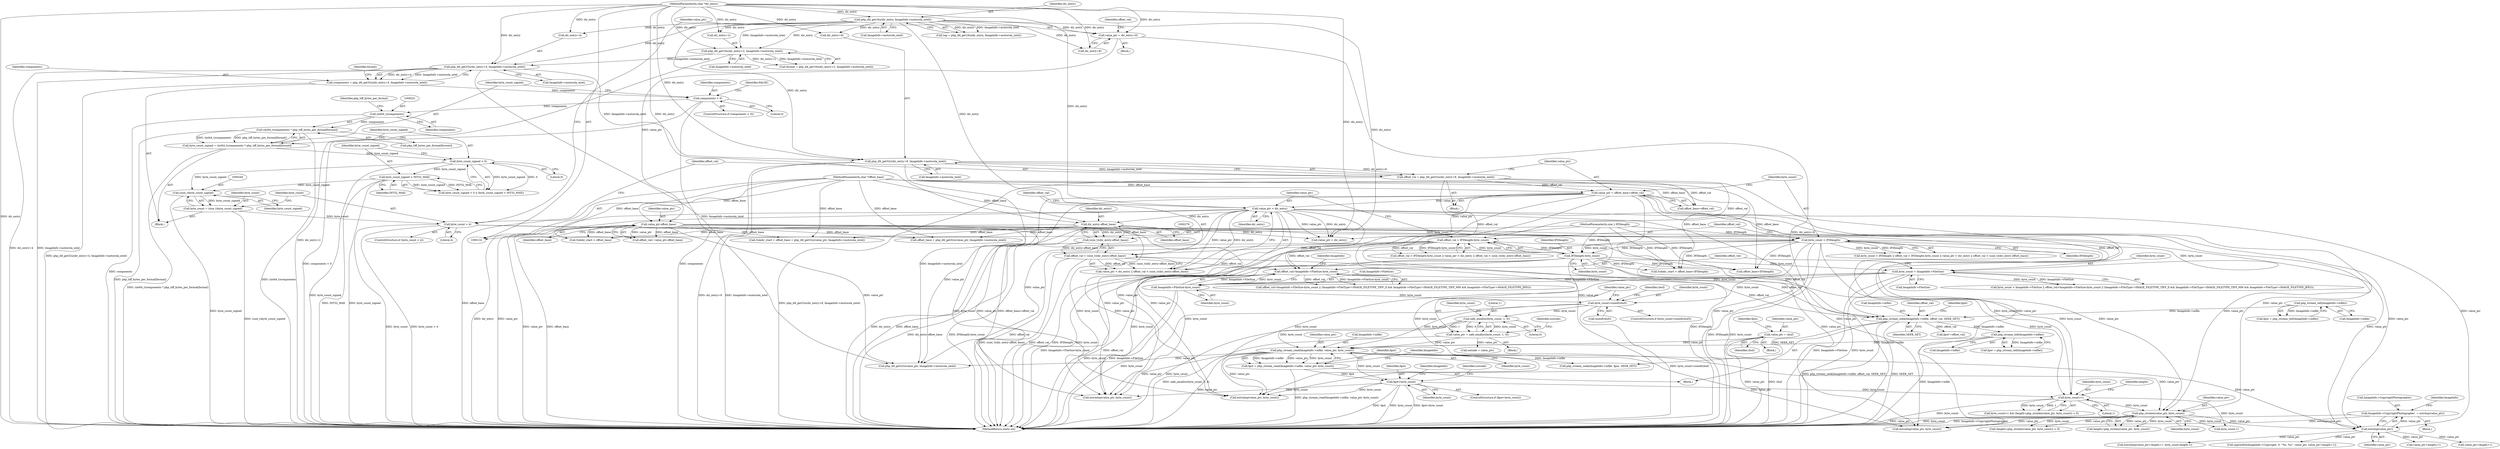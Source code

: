 digraph "0_php_082aecfc3a753ad03be82cf14f03ac065723ec92_0@API" {
"1000534" [label="(Call,ImageInfo->CopyrightPhotographer  = estrdup(value_ptr))"];
"1000538" [label="(Call,estrdup(value_ptr))"];
"1000411" [label="(Call,value_ptr-offset_base)"];
"1000404" [label="(Call,value_ptr = dir_entry+8)"];
"1000134" [label="(MethodParameterIn,char *dir_entry)"];
"1000176" [label="(Call,php_ifd_get16u(dir_entry, ImageInfo->motorola_intel))"];
"1000135" [label="(MethodParameterIn,char *offset_base)"];
"1000273" [label="(Call,value_ptr < dir_entry)"];
"1000256" [label="(Call,value_ptr = offset_base+offset_val)"];
"1000247" [label="(Call,offset_val = php_ifd_get32u(dir_entry+8, ImageInfo->motorola_intel))"];
"1000249" [label="(Call,php_ifd_get32u(dir_entry+8, ImageInfo->motorola_intel))"];
"1000192" [label="(Call,php_ifd_get32u(dir_entry+4, ImageInfo->motorola_intel))"];
"1000183" [label="(Call,php_ifd_get16u(dir_entry+2, ImageInfo->motorola_intel))"];
"1000522" [label="(Call,php_strnlen(value_ptr, byte_count))"];
"1000381" [label="(Call,php_stream_read(ImageInfo->infile, value_ptr, byte_count))"];
"1000366" [label="(Call,php_stream_tell(ImageInfo->infile))"];
"1000358" [label="(Call,php_stream_seek(ImageInfo->infile, offset_val, SEEK_SET))"];
"1000354" [label="(Call,php_stream_tell(ImageInfo->infile))"];
"1000292" [label="(Call,offset_val>ImageInfo->FileSize-byte_count)"];
"1000267" [label="(Call,offset_val > IFDlength-byte_count)"];
"1000269" [label="(Call,IFDlength-byte_count)"];
"1000263" [label="(Call,byte_count > IFDlength)"];
"1000243" [label="(Call,byte_count > 4)"];
"1000237" [label="(Call,byte_count = (size_t)byte_count_signed)"];
"1000239" [label="(Call,(size_t)byte_count_signed)"];
"1000228" [label="(Call,byte_count_signed < 0)"];
"1000217" [label="(Call,byte_count_signed = (int64_t)components * php_tiff_bytes_per_format[format])"];
"1000219" [label="(Call,(int64_t)components * php_tiff_bytes_per_format[format])"];
"1000220" [label="(Call,(int64_t)components)"];
"1000211" [label="(Call,components < 0)"];
"1000190" [label="(Call,components = php_ifd_get32u(dir_entry+4, ImageInfo->motorola_intel))"];
"1000231" [label="(Call,byte_count_signed > INT32_MAX)"];
"1000136" [label="(MethodParameterIn,size_t IFDlength)"];
"1000276" [label="(Call,offset_val < (size_t)(dir_entry-offset_base))"];
"1000278" [label="(Call,(size_t)(dir_entry-offset_base))"];
"1000280" [label="(Call,dir_entry-offset_base)"];
"1000294" [label="(Call,ImageInfo->FileSize-byte_count)"];
"1000286" [label="(Call,byte_count > ImageInfo->FileSize)"];
"1000349" [label="(Call,value_ptr = cbuf)"];
"1000332" [label="(Call,value_ptr = safe_emalloc(byte_count, 1, 0))"];
"1000334" [label="(Call,safe_emalloc(byte_count, 1, 0))"];
"1000327" [label="(Call,byte_count>sizeof(cbuf))"];
"1000516" [label="(Call,byte_count>1)"];
"1000394" [label="(Call,fgot<byte_count)"];
"1000379" [label="(Call,fgot = php_stream_read(ImageInfo->infile, value_ptr, byte_count))"];
"1000283" [label="(Block,)"];
"1000227" [label="(Call,byte_count_signed < 0 || (byte_count_signed > INT32_MAX))"];
"1000224" [label="(Identifier,php_tiff_bytes_per_format)"];
"1000177" [label="(Identifier,dir_entry)"];
"1000241" [label="(Identifier,byte_count_signed)"];
"1000385" [label="(Identifier,value_ptr)"];
"1000275" [label="(Identifier,dir_entry)"];
"1000359" [label="(Call,ImageInfo->infile)"];
"1000523" [label="(Identifier,value_ptr)"];
"1000277" [label="(Identifier,offset_val)"];
"1000544" [label="(Call,estrndup(value_ptr+length+1, byte_count-length-1))"];
"1000134" [label="(MethodParameterIn,char *dir_entry)"];
"1000367" [label="(Call,ImageInfo->infile)"];
"1000416" [label="(Identifier,ImageInfo)"];
"1000768" [label="(Call,Subdir_start = offset_base + php_ifd_get32u(value_ptr, ImageInfo->motorola_intel))"];
"1000406" [label="(Call,dir_entry+8)"];
"1000264" [label="(Identifier,byte_count)"];
"1000399" [label="(Identifier,outside)"];
"1000386" [label="(Identifier,byte_count)"];
"1000257" [label="(Identifier,value_ptr)"];
"1000335" [label="(Identifier,byte_count)"];
"1000187" [label="(Call,ImageInfo->motorola_intel)"];
"1000250" [label="(Call,dir_entry+8)"];
"1000272" [label="(Call,value_ptr < dir_entry || offset_val < (size_t)(dir_entry-offset_base))"];
"1000183" [label="(Call,php_ifd_get16u(dir_entry+2, ImageInfo->motorola_intel))"];
"1000364" [label="(Call,fgot = php_stream_tell(ImageInfo->infile))"];
"1000302" [label="(Identifier,ImageInfo)"];
"1000782" [label="(Call,Subdir_start > offset_base+IFDlength)"];
"1000136" [label="(MethodParameterIn,size_t IFDlength)"];
"1000213" [label="(Literal,0)"];
"1000135" [label="(MethodParameterIn,char *offset_base)"];
"1000405" [label="(Identifier,value_ptr)"];
"1000233" [label="(Identifier,INT32_MAX)"];
"1000332" [label="(Call,value_ptr = safe_emalloc(byte_count, 1, 0))"];
"1000519" [label="(Call,(length=php_strnlen(value_ptr, byte_count)) > 0)"];
"1000371" [label="(Call,fgot!=offset_val)"];
"1000298" [label="(Identifier,byte_count)"];
"1000362" [label="(Identifier,offset_val)"];
"1000268" [label="(Identifier,offset_val)"];
"1000355" [label="(Call,ImageInfo->infile)"];
"1000246" [label="(Block,)"];
"1000404" [label="(Call,value_ptr = dir_entry+8)"];
"1000181" [label="(Call,format = php_ifd_get16u(dir_entry+2, ImageInfo->motorola_intel))"];
"1000222" [label="(Identifier,components)"];
"1000270" [label="(Identifier,IFDlength)"];
"1000339" [label="(Identifier,outside)"];
"1000258" [label="(Call,offset_base+offset_val)"];
"1000520" [label="(Call,length=php_strnlen(value_ptr, byte_count))"];
"1000336" [label="(Literal,1)"];
"1000265" [label="(Identifier,IFDlength)"];
"1000784" [label="(Call,offset_base+IFDlength)"];
"1000770" [label="(Call,offset_base + php_ifd_get32u(value_ptr, ImageInfo->motorola_intel))"];
"1000366" [label="(Call,php_stream_tell(ImageInfo->infile))"];
"1000517" [label="(Identifier,byte_count)"];
"1000524" [label="(Identifier,byte_count)"];
"1000329" [label="(Call,sizeof(cbuf))"];
"1000542" [label="(Identifier,ImageInfo)"];
"1000286" [label="(Call,byte_count > ImageInfo->FileSize)"];
"1000253" [label="(Call,ImageInfo->motorola_intel)"];
"1000381" [label="(Call,php_stream_read(ImageInfo->infile, value_ptr, byte_count))"];
"1000212" [label="(Identifier,components)"];
"1000333" [label="(Identifier,value_ptr)"];
"1000230" [label="(Literal,0)"];
"1000191" [label="(Identifier,components)"];
"1000327" [label="(Call,byte_count>sizeof(cbuf))"];
"1000217" [label="(Call,byte_count_signed = (int64_t)components * php_tiff_bytes_per_format[format])"];
"1000410" [label="(Identifier,offset_val)"];
"1000229" [label="(Identifier,byte_count_signed)"];
"1000345" [label="(Identifier,cbuf)"];
"1000555" [label="(Call,spprintf(&ImageInfo->Copyright, 0, \"%s, %s\", value_ptr, value_ptr+length+1))"];
"1000382" [label="(Call,ImageInfo->infile)"];
"1000387" [label="(Call,php_stream_seek(ImageInfo->infile, fpos, SEEK_SET))"];
"1000352" [label="(Call,fpos = php_stream_tell(ImageInfo->infile))"];
"1000242" [label="(ControlStructure,if (byte_count > 4))"];
"1000245" [label="(Literal,4)"];
"1000282" [label="(Identifier,offset_base)"];
"1000326" [label="(ControlStructure,if (byte_count>sizeof(cbuf)))"];
"1000228" [label="(Call,byte_count_signed < 0)"];
"1000530" [label="(Call,byte_count-1)"];
"1000350" [label="(Identifier,value_ptr)"];
"1000287" [label="(Identifier,byte_count)"];
"1000412" [label="(Identifier,value_ptr)"];
"1000232" [label="(Identifier,byte_count_signed)"];
"1000396" [label="(Identifier,byte_count)"];
"1000334" [label="(Call,safe_emalloc(byte_count, 1, 0))"];
"1000779" [label="(Call,Subdir_start < offset_base)"];
"1000216" [label="(Identifier,FALSE)"];
"1000393" [label="(ControlStructure,if (fgot<byte_count))"];
"1000379" [label="(Call,fgot = php_stream_read(ImageInfo->infile, value_ptr, byte_count))"];
"1000263" [label="(Call,byte_count > IFDlength)"];
"1000190" [label="(Call,components = php_ifd_get32u(dir_entry+4, ImageInfo->motorola_intel))"];
"1000718" [label="(Call,estrndup(value_ptr, byte_count))"];
"1000267" [label="(Call,offset_val > IFDlength-byte_count)"];
"1000409" [label="(Call,offset_val= value_ptr-offset_base)"];
"1000709" [label="(Call,estrndup(value_ptr, byte_count))"];
"1000535" [label="(Call,ImageInfo->CopyrightPhotographer)"];
"1000285" [label="(Call,byte_count > ImageInfo->FileSize || offset_val>ImageInfo->FileSize-byte_count || (ImageInfo->FileType!=IMAGE_FILETYPE_TIFF_II && ImageInfo->FileType!=IMAGE_FILETYPE_TIFF_MM && ImageInfo->FileType!=IMAGE_FILETYPE_JPEG))"];
"1000291" [label="(Call,offset_val>ImageInfo->FileSize-byte_count || (ImageInfo->FileType!=IMAGE_FILETYPE_TIFF_II && ImageInfo->FileType!=IMAGE_FILETYPE_TIFF_MM && ImageInfo->FileType!=IMAGE_FILETYPE_JPEG))"];
"1000141" [label="(Block,)"];
"1000184" [label="(Call,dir_entry+2)"];
"1000411" [label="(Call,value_ptr-offset_base)"];
"1000342" [label="(Block,)"];
"1000380" [label="(Identifier,fgot)"];
"1000534" [label="(Call,ImageInfo->CopyrightPhotographer  = estrdup(value_ptr))"];
"1000337" [label="(Literal,0)"];
"1000292" [label="(Call,offset_val>ImageInfo->FileSize-byte_count)"];
"1000521" [label="(Identifier,length)"];
"1000269" [label="(Call,IFDlength-byte_count)"];
"1000266" [label="(Call,offset_val > IFDlength-byte_count || value_ptr < dir_entry || offset_val < (size_t)(dir_entry-offset_base))"];
"1000211" [label="(Call,components < 0)"];
"1000797" [label="(MethodReturn,static int)"];
"1000248" [label="(Identifier,offset_val)"];
"1000318" [label="(Call,value_ptr < dir_entry)"];
"1000363" [label="(Identifier,SEEK_SET)"];
"1000176" [label="(Call,php_ifd_get16u(dir_entry, ImageInfo->motorola_intel))"];
"1000244" [label="(Identifier,byte_count)"];
"1000351" [label="(Identifier,cbuf)"];
"1000522" [label="(Call,php_strnlen(value_ptr, byte_count))"];
"1000516" [label="(Call,byte_count>1)"];
"1000518" [label="(Literal,1)"];
"1000196" [label="(Call,ImageInfo->motorola_intel)"];
"1000349" [label="(Call,value_ptr = cbuf)"];
"1000271" [label="(Identifier,byte_count)"];
"1000238" [label="(Identifier,byte_count)"];
"1000538" [label="(Call,estrdup(value_ptr))"];
"1000539" [label="(Identifier,value_ptr)"];
"1000293" [label="(Identifier,offset_val)"];
"1000223" [label="(Call,php_tiff_bytes_per_format[format])"];
"1000545" [label="(Call,value_ptr+length+1)"];
"1000365" [label="(Identifier,fgot)"];
"1000574" [label="(Call,estrndup(value_ptr, byte_count))"];
"1000394" [label="(Call,fgot<byte_count)"];
"1000563" [label="(Call,value_ptr+length+1)"];
"1000193" [label="(Call,dir_entry+4)"];
"1000276" [label="(Call,offset_val < (size_t)(dir_entry-offset_base))"];
"1000262" [label="(Call,byte_count > IFDlength || offset_val > IFDlength-byte_count || value_ptr < dir_entry || offset_val < (size_t)(dir_entry-offset_base))"];
"1000294" [label="(Call,ImageInfo->FileSize-byte_count)"];
"1000288" [label="(Call,ImageInfo->FileSize)"];
"1000338" [label="(Call,outside = value_ptr)"];
"1000192" [label="(Call,php_ifd_get32u(dir_entry+4, ImageInfo->motorola_intel))"];
"1000239" [label="(Call,(size_t)byte_count_signed)"];
"1000280" [label="(Call,dir_entry-offset_base)"];
"1000220" [label="(Call,(int64_t)components)"];
"1000218" [label="(Identifier,byte_count_signed)"];
"1000389" [label="(Identifier,ImageInfo)"];
"1000210" [label="(ControlStructure,if (components < 0))"];
"1000295" [label="(Call,ImageInfo->FileSize)"];
"1000247" [label="(Call,offset_val = php_ifd_get32u(dir_entry+8, ImageInfo->motorola_intel))"];
"1000354" [label="(Call,php_stream_tell(ImageInfo->infile))"];
"1000174" [label="(Call,tag = php_ifd_get16u(dir_entry, ImageInfo->motorola_intel))"];
"1000256" [label="(Call,value_ptr = offset_base+offset_val)"];
"1000219" [label="(Call,(int64_t)components * php_tiff_bytes_per_format[format])"];
"1000395" [label="(Identifier,fgot)"];
"1000178" [label="(Call,ImageInfo->motorola_intel)"];
"1000281" [label="(Identifier,dir_entry)"];
"1000328" [label="(Identifier,byte_count)"];
"1000249" [label="(Call,php_ifd_get32u(dir_entry+8, ImageInfo->motorola_intel))"];
"1000515" [label="(Call,byte_count>1 && (length=php_strnlen(value_ptr, byte_count)) > 0)"];
"1000413" [label="(Identifier,offset_base)"];
"1000273" [label="(Call,value_ptr < dir_entry)"];
"1000358" [label="(Call,php_stream_seek(ImageInfo->infile, offset_val, SEEK_SET))"];
"1000231" [label="(Call,byte_count_signed > INT32_MAX)"];
"1000772" [label="(Call,php_ifd_get32u(value_ptr, ImageInfo->motorola_intel))"];
"1000237" [label="(Call,byte_count = (size_t)byte_count_signed)"];
"1000331" [label="(Block,)"];
"1000243" [label="(Call,byte_count > 4)"];
"1000278" [label="(Call,(size_t)(dir_entry-offset_base))"];
"1000353" [label="(Identifier,fpos)"];
"1000202" [label="(Identifier,format)"];
"1000403" [label="(Block,)"];
"1000274" [label="(Identifier,value_ptr)"];
"1000533" [label="(Block,)"];
"1000534" -> "1000533"  [label="AST: "];
"1000534" -> "1000538"  [label="CFG: "];
"1000535" -> "1000534"  [label="AST: "];
"1000538" -> "1000534"  [label="AST: "];
"1000542" -> "1000534"  [label="CFG: "];
"1000534" -> "1000797"  [label="DDG: ImageInfo->CopyrightPhotographer"];
"1000534" -> "1000797"  [label="DDG: estrdup(value_ptr)"];
"1000538" -> "1000534"  [label="DDG: value_ptr"];
"1000538" -> "1000539"  [label="CFG: "];
"1000539" -> "1000538"  [label="AST: "];
"1000411" -> "1000538"  [label="DDG: value_ptr"];
"1000273" -> "1000538"  [label="DDG: value_ptr"];
"1000522" -> "1000538"  [label="DDG: value_ptr"];
"1000256" -> "1000538"  [label="DDG: value_ptr"];
"1000381" -> "1000538"  [label="DDG: value_ptr"];
"1000538" -> "1000544"  [label="DDG: value_ptr"];
"1000538" -> "1000545"  [label="DDG: value_ptr"];
"1000538" -> "1000555"  [label="DDG: value_ptr"];
"1000538" -> "1000563"  [label="DDG: value_ptr"];
"1000411" -> "1000409"  [label="AST: "];
"1000411" -> "1000413"  [label="CFG: "];
"1000412" -> "1000411"  [label="AST: "];
"1000413" -> "1000411"  [label="AST: "];
"1000409" -> "1000411"  [label="CFG: "];
"1000411" -> "1000797"  [label="DDG: value_ptr"];
"1000411" -> "1000797"  [label="DDG: offset_base"];
"1000411" -> "1000409"  [label="DDG: value_ptr"];
"1000411" -> "1000409"  [label="DDG: offset_base"];
"1000404" -> "1000411"  [label="DDG: value_ptr"];
"1000135" -> "1000411"  [label="DDG: offset_base"];
"1000411" -> "1000522"  [label="DDG: value_ptr"];
"1000411" -> "1000574"  [label="DDG: value_ptr"];
"1000411" -> "1000709"  [label="DDG: value_ptr"];
"1000411" -> "1000718"  [label="DDG: value_ptr"];
"1000411" -> "1000768"  [label="DDG: offset_base"];
"1000411" -> "1000770"  [label="DDG: offset_base"];
"1000411" -> "1000772"  [label="DDG: value_ptr"];
"1000411" -> "1000779"  [label="DDG: offset_base"];
"1000404" -> "1000403"  [label="AST: "];
"1000404" -> "1000406"  [label="CFG: "];
"1000405" -> "1000404"  [label="AST: "];
"1000406" -> "1000404"  [label="AST: "];
"1000410" -> "1000404"  [label="CFG: "];
"1000404" -> "1000797"  [label="DDG: dir_entry+8"];
"1000134" -> "1000404"  [label="DDG: dir_entry"];
"1000176" -> "1000404"  [label="DDG: dir_entry"];
"1000134" -> "1000132"  [label="AST: "];
"1000134" -> "1000797"  [label="DDG: dir_entry"];
"1000134" -> "1000176"  [label="DDG: dir_entry"];
"1000134" -> "1000183"  [label="DDG: dir_entry"];
"1000134" -> "1000184"  [label="DDG: dir_entry"];
"1000134" -> "1000192"  [label="DDG: dir_entry"];
"1000134" -> "1000193"  [label="DDG: dir_entry"];
"1000134" -> "1000249"  [label="DDG: dir_entry"];
"1000134" -> "1000250"  [label="DDG: dir_entry"];
"1000134" -> "1000273"  [label="DDG: dir_entry"];
"1000134" -> "1000280"  [label="DDG: dir_entry"];
"1000134" -> "1000318"  [label="DDG: dir_entry"];
"1000134" -> "1000406"  [label="DDG: dir_entry"];
"1000176" -> "1000174"  [label="AST: "];
"1000176" -> "1000178"  [label="CFG: "];
"1000177" -> "1000176"  [label="AST: "];
"1000178" -> "1000176"  [label="AST: "];
"1000174" -> "1000176"  [label="CFG: "];
"1000176" -> "1000174"  [label="DDG: dir_entry"];
"1000176" -> "1000174"  [label="DDG: ImageInfo->motorola_intel"];
"1000176" -> "1000183"  [label="DDG: dir_entry"];
"1000176" -> "1000183"  [label="DDG: ImageInfo->motorola_intel"];
"1000176" -> "1000184"  [label="DDG: dir_entry"];
"1000176" -> "1000192"  [label="DDG: dir_entry"];
"1000176" -> "1000193"  [label="DDG: dir_entry"];
"1000176" -> "1000249"  [label="DDG: dir_entry"];
"1000176" -> "1000250"  [label="DDG: dir_entry"];
"1000176" -> "1000273"  [label="DDG: dir_entry"];
"1000176" -> "1000318"  [label="DDG: dir_entry"];
"1000176" -> "1000406"  [label="DDG: dir_entry"];
"1000135" -> "1000132"  [label="AST: "];
"1000135" -> "1000797"  [label="DDG: offset_base"];
"1000135" -> "1000256"  [label="DDG: offset_base"];
"1000135" -> "1000258"  [label="DDG: offset_base"];
"1000135" -> "1000280"  [label="DDG: offset_base"];
"1000135" -> "1000768"  [label="DDG: offset_base"];
"1000135" -> "1000770"  [label="DDG: offset_base"];
"1000135" -> "1000779"  [label="DDG: offset_base"];
"1000135" -> "1000782"  [label="DDG: offset_base"];
"1000135" -> "1000784"  [label="DDG: offset_base"];
"1000273" -> "1000272"  [label="AST: "];
"1000273" -> "1000275"  [label="CFG: "];
"1000274" -> "1000273"  [label="AST: "];
"1000275" -> "1000273"  [label="AST: "];
"1000277" -> "1000273"  [label="CFG: "];
"1000272" -> "1000273"  [label="CFG: "];
"1000273" -> "1000797"  [label="DDG: dir_entry"];
"1000273" -> "1000797"  [label="DDG: value_ptr"];
"1000273" -> "1000272"  [label="DDG: value_ptr"];
"1000273" -> "1000272"  [label="DDG: dir_entry"];
"1000256" -> "1000273"  [label="DDG: value_ptr"];
"1000273" -> "1000280"  [label="DDG: dir_entry"];
"1000273" -> "1000318"  [label="DDG: value_ptr"];
"1000273" -> "1000318"  [label="DDG: dir_entry"];
"1000273" -> "1000522"  [label="DDG: value_ptr"];
"1000273" -> "1000574"  [label="DDG: value_ptr"];
"1000273" -> "1000709"  [label="DDG: value_ptr"];
"1000273" -> "1000718"  [label="DDG: value_ptr"];
"1000273" -> "1000772"  [label="DDG: value_ptr"];
"1000256" -> "1000246"  [label="AST: "];
"1000256" -> "1000258"  [label="CFG: "];
"1000257" -> "1000256"  [label="AST: "];
"1000258" -> "1000256"  [label="AST: "];
"1000264" -> "1000256"  [label="CFG: "];
"1000256" -> "1000797"  [label="DDG: offset_base+offset_val"];
"1000256" -> "1000797"  [label="DDG: value_ptr"];
"1000247" -> "1000256"  [label="DDG: offset_val"];
"1000256" -> "1000318"  [label="DDG: value_ptr"];
"1000256" -> "1000522"  [label="DDG: value_ptr"];
"1000256" -> "1000574"  [label="DDG: value_ptr"];
"1000256" -> "1000709"  [label="DDG: value_ptr"];
"1000256" -> "1000718"  [label="DDG: value_ptr"];
"1000256" -> "1000772"  [label="DDG: value_ptr"];
"1000247" -> "1000246"  [label="AST: "];
"1000247" -> "1000249"  [label="CFG: "];
"1000248" -> "1000247"  [label="AST: "];
"1000249" -> "1000247"  [label="AST: "];
"1000257" -> "1000247"  [label="CFG: "];
"1000247" -> "1000797"  [label="DDG: php_ifd_get32u(dir_entry+8, ImageInfo->motorola_intel)"];
"1000249" -> "1000247"  [label="DDG: dir_entry+8"];
"1000249" -> "1000247"  [label="DDG: ImageInfo->motorola_intel"];
"1000247" -> "1000258"  [label="DDG: offset_val"];
"1000247" -> "1000267"  [label="DDG: offset_val"];
"1000247" -> "1000292"  [label="DDG: offset_val"];
"1000247" -> "1000358"  [label="DDG: offset_val"];
"1000249" -> "1000253"  [label="CFG: "];
"1000250" -> "1000249"  [label="AST: "];
"1000253" -> "1000249"  [label="AST: "];
"1000249" -> "1000797"  [label="DDG: ImageInfo->motorola_intel"];
"1000249" -> "1000797"  [label="DDG: dir_entry+8"];
"1000192" -> "1000249"  [label="DDG: ImageInfo->motorola_intel"];
"1000249" -> "1000772"  [label="DDG: ImageInfo->motorola_intel"];
"1000192" -> "1000190"  [label="AST: "];
"1000192" -> "1000196"  [label="CFG: "];
"1000193" -> "1000192"  [label="AST: "];
"1000196" -> "1000192"  [label="AST: "];
"1000190" -> "1000192"  [label="CFG: "];
"1000192" -> "1000797"  [label="DDG: dir_entry+4"];
"1000192" -> "1000797"  [label="DDG: ImageInfo->motorola_intel"];
"1000192" -> "1000190"  [label="DDG: dir_entry+4"];
"1000192" -> "1000190"  [label="DDG: ImageInfo->motorola_intel"];
"1000183" -> "1000192"  [label="DDG: ImageInfo->motorola_intel"];
"1000192" -> "1000772"  [label="DDG: ImageInfo->motorola_intel"];
"1000183" -> "1000181"  [label="AST: "];
"1000183" -> "1000187"  [label="CFG: "];
"1000184" -> "1000183"  [label="AST: "];
"1000187" -> "1000183"  [label="AST: "];
"1000181" -> "1000183"  [label="CFG: "];
"1000183" -> "1000797"  [label="DDG: dir_entry+2"];
"1000183" -> "1000181"  [label="DDG: dir_entry+2"];
"1000183" -> "1000181"  [label="DDG: ImageInfo->motorola_intel"];
"1000522" -> "1000520"  [label="AST: "];
"1000522" -> "1000524"  [label="CFG: "];
"1000523" -> "1000522"  [label="AST: "];
"1000524" -> "1000522"  [label="AST: "];
"1000520" -> "1000522"  [label="CFG: "];
"1000522" -> "1000797"  [label="DDG: byte_count"];
"1000522" -> "1000797"  [label="DDG: value_ptr"];
"1000522" -> "1000519"  [label="DDG: value_ptr"];
"1000522" -> "1000519"  [label="DDG: byte_count"];
"1000522" -> "1000520"  [label="DDG: value_ptr"];
"1000522" -> "1000520"  [label="DDG: byte_count"];
"1000381" -> "1000522"  [label="DDG: value_ptr"];
"1000516" -> "1000522"  [label="DDG: byte_count"];
"1000522" -> "1000530"  [label="DDG: byte_count"];
"1000522" -> "1000574"  [label="DDG: value_ptr"];
"1000381" -> "1000379"  [label="AST: "];
"1000381" -> "1000386"  [label="CFG: "];
"1000382" -> "1000381"  [label="AST: "];
"1000385" -> "1000381"  [label="AST: "];
"1000386" -> "1000381"  [label="AST: "];
"1000379" -> "1000381"  [label="CFG: "];
"1000381" -> "1000797"  [label="DDG: value_ptr"];
"1000381" -> "1000379"  [label="DDG: ImageInfo->infile"];
"1000381" -> "1000379"  [label="DDG: value_ptr"];
"1000381" -> "1000379"  [label="DDG: byte_count"];
"1000366" -> "1000381"  [label="DDG: ImageInfo->infile"];
"1000349" -> "1000381"  [label="DDG: value_ptr"];
"1000332" -> "1000381"  [label="DDG: value_ptr"];
"1000327" -> "1000381"  [label="DDG: byte_count"];
"1000334" -> "1000381"  [label="DDG: byte_count"];
"1000381" -> "1000387"  [label="DDG: ImageInfo->infile"];
"1000381" -> "1000394"  [label="DDG: byte_count"];
"1000381" -> "1000574"  [label="DDG: value_ptr"];
"1000381" -> "1000709"  [label="DDG: value_ptr"];
"1000381" -> "1000718"  [label="DDG: value_ptr"];
"1000381" -> "1000772"  [label="DDG: value_ptr"];
"1000366" -> "1000364"  [label="AST: "];
"1000366" -> "1000367"  [label="CFG: "];
"1000367" -> "1000366"  [label="AST: "];
"1000364" -> "1000366"  [label="CFG: "];
"1000366" -> "1000797"  [label="DDG: ImageInfo->infile"];
"1000366" -> "1000364"  [label="DDG: ImageInfo->infile"];
"1000358" -> "1000366"  [label="DDG: ImageInfo->infile"];
"1000358" -> "1000283"  [label="AST: "];
"1000358" -> "1000363"  [label="CFG: "];
"1000359" -> "1000358"  [label="AST: "];
"1000362" -> "1000358"  [label="AST: "];
"1000363" -> "1000358"  [label="AST: "];
"1000365" -> "1000358"  [label="CFG: "];
"1000358" -> "1000797"  [label="DDG: php_stream_seek(ImageInfo->infile, offset_val, SEEK_SET)"];
"1000358" -> "1000797"  [label="DDG: SEEK_SET"];
"1000354" -> "1000358"  [label="DDG: ImageInfo->infile"];
"1000292" -> "1000358"  [label="DDG: offset_val"];
"1000267" -> "1000358"  [label="DDG: offset_val"];
"1000276" -> "1000358"  [label="DDG: offset_val"];
"1000358" -> "1000371"  [label="DDG: offset_val"];
"1000358" -> "1000387"  [label="DDG: SEEK_SET"];
"1000354" -> "1000352"  [label="AST: "];
"1000354" -> "1000355"  [label="CFG: "];
"1000355" -> "1000354"  [label="AST: "];
"1000352" -> "1000354"  [label="CFG: "];
"1000354" -> "1000352"  [label="DDG: ImageInfo->infile"];
"1000292" -> "1000291"  [label="AST: "];
"1000292" -> "1000294"  [label="CFG: "];
"1000293" -> "1000292"  [label="AST: "];
"1000294" -> "1000292"  [label="AST: "];
"1000302" -> "1000292"  [label="CFG: "];
"1000291" -> "1000292"  [label="CFG: "];
"1000292" -> "1000797"  [label="DDG: ImageInfo->FileSize-byte_count"];
"1000292" -> "1000797"  [label="DDG: offset_val"];
"1000292" -> "1000291"  [label="DDG: offset_val"];
"1000292" -> "1000291"  [label="DDG: ImageInfo->FileSize-byte_count"];
"1000267" -> "1000292"  [label="DDG: offset_val"];
"1000276" -> "1000292"  [label="DDG: offset_val"];
"1000294" -> "1000292"  [label="DDG: ImageInfo->FileSize"];
"1000294" -> "1000292"  [label="DDG: byte_count"];
"1000267" -> "1000266"  [label="AST: "];
"1000267" -> "1000269"  [label="CFG: "];
"1000268" -> "1000267"  [label="AST: "];
"1000269" -> "1000267"  [label="AST: "];
"1000274" -> "1000267"  [label="CFG: "];
"1000266" -> "1000267"  [label="CFG: "];
"1000267" -> "1000797"  [label="DDG: IFDlength-byte_count"];
"1000267" -> "1000797"  [label="DDG: offset_val"];
"1000267" -> "1000266"  [label="DDG: offset_val"];
"1000267" -> "1000266"  [label="DDG: IFDlength-byte_count"];
"1000269" -> "1000267"  [label="DDG: IFDlength"];
"1000269" -> "1000267"  [label="DDG: byte_count"];
"1000267" -> "1000276"  [label="DDG: offset_val"];
"1000269" -> "1000271"  [label="CFG: "];
"1000270" -> "1000269"  [label="AST: "];
"1000271" -> "1000269"  [label="AST: "];
"1000269" -> "1000797"  [label="DDG: IFDlength"];
"1000269" -> "1000797"  [label="DDG: byte_count"];
"1000263" -> "1000269"  [label="DDG: IFDlength"];
"1000263" -> "1000269"  [label="DDG: byte_count"];
"1000136" -> "1000269"  [label="DDG: IFDlength"];
"1000269" -> "1000286"  [label="DDG: byte_count"];
"1000269" -> "1000516"  [label="DDG: byte_count"];
"1000269" -> "1000709"  [label="DDG: byte_count"];
"1000269" -> "1000718"  [label="DDG: byte_count"];
"1000269" -> "1000782"  [label="DDG: IFDlength"];
"1000269" -> "1000784"  [label="DDG: IFDlength"];
"1000263" -> "1000262"  [label="AST: "];
"1000263" -> "1000265"  [label="CFG: "];
"1000264" -> "1000263"  [label="AST: "];
"1000265" -> "1000263"  [label="AST: "];
"1000268" -> "1000263"  [label="CFG: "];
"1000262" -> "1000263"  [label="CFG: "];
"1000263" -> "1000797"  [label="DDG: IFDlength"];
"1000263" -> "1000797"  [label="DDG: byte_count"];
"1000263" -> "1000262"  [label="DDG: byte_count"];
"1000263" -> "1000262"  [label="DDG: IFDlength"];
"1000243" -> "1000263"  [label="DDG: byte_count"];
"1000136" -> "1000263"  [label="DDG: IFDlength"];
"1000263" -> "1000286"  [label="DDG: byte_count"];
"1000263" -> "1000516"  [label="DDG: byte_count"];
"1000263" -> "1000709"  [label="DDG: byte_count"];
"1000263" -> "1000718"  [label="DDG: byte_count"];
"1000263" -> "1000782"  [label="DDG: IFDlength"];
"1000263" -> "1000784"  [label="DDG: IFDlength"];
"1000243" -> "1000242"  [label="AST: "];
"1000243" -> "1000245"  [label="CFG: "];
"1000244" -> "1000243"  [label="AST: "];
"1000245" -> "1000243"  [label="AST: "];
"1000248" -> "1000243"  [label="CFG: "];
"1000405" -> "1000243"  [label="CFG: "];
"1000243" -> "1000797"  [label="DDG: byte_count"];
"1000243" -> "1000797"  [label="DDG: byte_count > 4"];
"1000237" -> "1000243"  [label="DDG: byte_count"];
"1000243" -> "1000516"  [label="DDG: byte_count"];
"1000243" -> "1000709"  [label="DDG: byte_count"];
"1000243" -> "1000718"  [label="DDG: byte_count"];
"1000237" -> "1000141"  [label="AST: "];
"1000237" -> "1000239"  [label="CFG: "];
"1000238" -> "1000237"  [label="AST: "];
"1000239" -> "1000237"  [label="AST: "];
"1000244" -> "1000237"  [label="CFG: "];
"1000237" -> "1000797"  [label="DDG: (size_t)byte_count_signed"];
"1000239" -> "1000237"  [label="DDG: byte_count_signed"];
"1000239" -> "1000241"  [label="CFG: "];
"1000240" -> "1000239"  [label="AST: "];
"1000241" -> "1000239"  [label="AST: "];
"1000239" -> "1000797"  [label="DDG: byte_count_signed"];
"1000228" -> "1000239"  [label="DDG: byte_count_signed"];
"1000231" -> "1000239"  [label="DDG: byte_count_signed"];
"1000228" -> "1000227"  [label="AST: "];
"1000228" -> "1000230"  [label="CFG: "];
"1000229" -> "1000228"  [label="AST: "];
"1000230" -> "1000228"  [label="AST: "];
"1000232" -> "1000228"  [label="CFG: "];
"1000227" -> "1000228"  [label="CFG: "];
"1000228" -> "1000797"  [label="DDG: byte_count_signed"];
"1000228" -> "1000227"  [label="DDG: byte_count_signed"];
"1000228" -> "1000227"  [label="DDG: 0"];
"1000217" -> "1000228"  [label="DDG: byte_count_signed"];
"1000228" -> "1000231"  [label="DDG: byte_count_signed"];
"1000217" -> "1000141"  [label="AST: "];
"1000217" -> "1000219"  [label="CFG: "];
"1000218" -> "1000217"  [label="AST: "];
"1000219" -> "1000217"  [label="AST: "];
"1000229" -> "1000217"  [label="CFG: "];
"1000217" -> "1000797"  [label="DDG: (int64_t)components * php_tiff_bytes_per_format[format]"];
"1000219" -> "1000217"  [label="DDG: (int64_t)components"];
"1000219" -> "1000217"  [label="DDG: php_tiff_bytes_per_format[format]"];
"1000219" -> "1000223"  [label="CFG: "];
"1000220" -> "1000219"  [label="AST: "];
"1000223" -> "1000219"  [label="AST: "];
"1000219" -> "1000797"  [label="DDG: php_tiff_bytes_per_format[format]"];
"1000219" -> "1000797"  [label="DDG: (int64_t)components"];
"1000220" -> "1000219"  [label="DDG: components"];
"1000220" -> "1000222"  [label="CFG: "];
"1000221" -> "1000220"  [label="AST: "];
"1000222" -> "1000220"  [label="AST: "];
"1000224" -> "1000220"  [label="CFG: "];
"1000220" -> "1000797"  [label="DDG: components"];
"1000211" -> "1000220"  [label="DDG: components"];
"1000211" -> "1000210"  [label="AST: "];
"1000211" -> "1000213"  [label="CFG: "];
"1000212" -> "1000211"  [label="AST: "];
"1000213" -> "1000211"  [label="AST: "];
"1000216" -> "1000211"  [label="CFG: "];
"1000218" -> "1000211"  [label="CFG: "];
"1000211" -> "1000797"  [label="DDG: components"];
"1000211" -> "1000797"  [label="DDG: components < 0"];
"1000190" -> "1000211"  [label="DDG: components"];
"1000190" -> "1000141"  [label="AST: "];
"1000191" -> "1000190"  [label="AST: "];
"1000202" -> "1000190"  [label="CFG: "];
"1000190" -> "1000797"  [label="DDG: php_ifd_get32u(dir_entry+4, ImageInfo->motorola_intel)"];
"1000231" -> "1000227"  [label="AST: "];
"1000231" -> "1000233"  [label="CFG: "];
"1000232" -> "1000231"  [label="AST: "];
"1000233" -> "1000231"  [label="AST: "];
"1000227" -> "1000231"  [label="CFG: "];
"1000231" -> "1000797"  [label="DDG: INT32_MAX"];
"1000231" -> "1000797"  [label="DDG: byte_count_signed"];
"1000231" -> "1000227"  [label="DDG: byte_count_signed"];
"1000231" -> "1000227"  [label="DDG: INT32_MAX"];
"1000136" -> "1000132"  [label="AST: "];
"1000136" -> "1000797"  [label="DDG: IFDlength"];
"1000136" -> "1000782"  [label="DDG: IFDlength"];
"1000136" -> "1000784"  [label="DDG: IFDlength"];
"1000276" -> "1000272"  [label="AST: "];
"1000276" -> "1000278"  [label="CFG: "];
"1000277" -> "1000276"  [label="AST: "];
"1000278" -> "1000276"  [label="AST: "];
"1000272" -> "1000276"  [label="CFG: "];
"1000276" -> "1000797"  [label="DDG: (size_t)(dir_entry-offset_base)"];
"1000276" -> "1000797"  [label="DDG: offset_val"];
"1000276" -> "1000272"  [label="DDG: offset_val"];
"1000276" -> "1000272"  [label="DDG: (size_t)(dir_entry-offset_base)"];
"1000278" -> "1000276"  [label="DDG: dir_entry-offset_base"];
"1000278" -> "1000280"  [label="CFG: "];
"1000279" -> "1000278"  [label="AST: "];
"1000280" -> "1000278"  [label="AST: "];
"1000278" -> "1000797"  [label="DDG: dir_entry-offset_base"];
"1000280" -> "1000278"  [label="DDG: dir_entry"];
"1000280" -> "1000278"  [label="DDG: offset_base"];
"1000280" -> "1000282"  [label="CFG: "];
"1000281" -> "1000280"  [label="AST: "];
"1000282" -> "1000280"  [label="AST: "];
"1000280" -> "1000797"  [label="DDG: offset_base"];
"1000280" -> "1000797"  [label="DDG: dir_entry"];
"1000280" -> "1000318"  [label="DDG: dir_entry"];
"1000280" -> "1000768"  [label="DDG: offset_base"];
"1000280" -> "1000770"  [label="DDG: offset_base"];
"1000280" -> "1000779"  [label="DDG: offset_base"];
"1000294" -> "1000298"  [label="CFG: "];
"1000295" -> "1000294"  [label="AST: "];
"1000298" -> "1000294"  [label="AST: "];
"1000294" -> "1000797"  [label="DDG: byte_count"];
"1000294" -> "1000797"  [label="DDG: ImageInfo->FileSize"];
"1000286" -> "1000294"  [label="DDG: ImageInfo->FileSize"];
"1000286" -> "1000294"  [label="DDG: byte_count"];
"1000294" -> "1000327"  [label="DDG: byte_count"];
"1000286" -> "1000285"  [label="AST: "];
"1000286" -> "1000288"  [label="CFG: "];
"1000287" -> "1000286"  [label="AST: "];
"1000288" -> "1000286"  [label="AST: "];
"1000293" -> "1000286"  [label="CFG: "];
"1000285" -> "1000286"  [label="CFG: "];
"1000286" -> "1000797"  [label="DDG: byte_count"];
"1000286" -> "1000797"  [label="DDG: ImageInfo->FileSize"];
"1000286" -> "1000285"  [label="DDG: byte_count"];
"1000286" -> "1000285"  [label="DDG: ImageInfo->FileSize"];
"1000286" -> "1000327"  [label="DDG: byte_count"];
"1000349" -> "1000342"  [label="AST: "];
"1000349" -> "1000351"  [label="CFG: "];
"1000350" -> "1000349"  [label="AST: "];
"1000351" -> "1000349"  [label="AST: "];
"1000353" -> "1000349"  [label="CFG: "];
"1000349" -> "1000797"  [label="DDG: cbuf"];
"1000349" -> "1000797"  [label="DDG: value_ptr"];
"1000332" -> "1000331"  [label="AST: "];
"1000332" -> "1000334"  [label="CFG: "];
"1000333" -> "1000332"  [label="AST: "];
"1000334" -> "1000332"  [label="AST: "];
"1000339" -> "1000332"  [label="CFG: "];
"1000332" -> "1000797"  [label="DDG: safe_emalloc(byte_count, 1, 0)"];
"1000334" -> "1000332"  [label="DDG: byte_count"];
"1000334" -> "1000332"  [label="DDG: 1"];
"1000334" -> "1000332"  [label="DDG: 0"];
"1000332" -> "1000338"  [label="DDG: value_ptr"];
"1000334" -> "1000337"  [label="CFG: "];
"1000335" -> "1000334"  [label="AST: "];
"1000336" -> "1000334"  [label="AST: "];
"1000337" -> "1000334"  [label="AST: "];
"1000334" -> "1000797"  [label="DDG: byte_count"];
"1000327" -> "1000334"  [label="DDG: byte_count"];
"1000327" -> "1000326"  [label="AST: "];
"1000327" -> "1000329"  [label="CFG: "];
"1000328" -> "1000327"  [label="AST: "];
"1000329" -> "1000327"  [label="AST: "];
"1000333" -> "1000327"  [label="CFG: "];
"1000345" -> "1000327"  [label="CFG: "];
"1000327" -> "1000797"  [label="DDG: byte_count"];
"1000327" -> "1000797"  [label="DDG: byte_count>sizeof(cbuf)"];
"1000516" -> "1000515"  [label="AST: "];
"1000516" -> "1000518"  [label="CFG: "];
"1000517" -> "1000516"  [label="AST: "];
"1000518" -> "1000516"  [label="AST: "];
"1000521" -> "1000516"  [label="CFG: "];
"1000515" -> "1000516"  [label="CFG: "];
"1000516" -> "1000797"  [label="DDG: byte_count"];
"1000516" -> "1000515"  [label="DDG: byte_count"];
"1000516" -> "1000515"  [label="DDG: 1"];
"1000394" -> "1000516"  [label="DDG: byte_count"];
"1000516" -> "1000530"  [label="DDG: byte_count"];
"1000394" -> "1000393"  [label="AST: "];
"1000394" -> "1000396"  [label="CFG: "];
"1000395" -> "1000394"  [label="AST: "];
"1000396" -> "1000394"  [label="AST: "];
"1000399" -> "1000394"  [label="CFG: "];
"1000416" -> "1000394"  [label="CFG: "];
"1000394" -> "1000797"  [label="DDG: byte_count"];
"1000394" -> "1000797"  [label="DDG: fgot<byte_count"];
"1000394" -> "1000797"  [label="DDG: fgot"];
"1000379" -> "1000394"  [label="DDG: fgot"];
"1000394" -> "1000709"  [label="DDG: byte_count"];
"1000394" -> "1000718"  [label="DDG: byte_count"];
"1000379" -> "1000283"  [label="AST: "];
"1000380" -> "1000379"  [label="AST: "];
"1000389" -> "1000379"  [label="CFG: "];
"1000379" -> "1000797"  [label="DDG: php_stream_read(ImageInfo->infile, value_ptr, byte_count)"];
}
